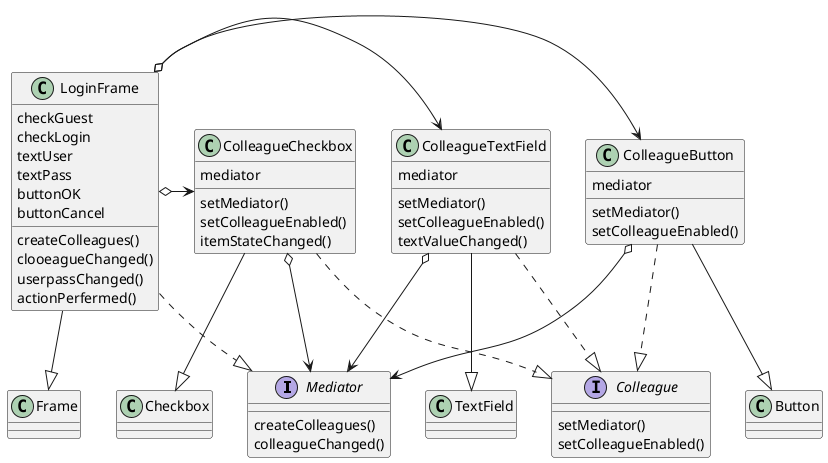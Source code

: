 @startuml

interface Mediator{
createColleagues()
colleagueChanged()
}

interface Colleague{
setMediator()
setColleagueEnabled()
}

class Frame{

}

class LoginFrame{
checkGuest
checkLogin
textUser
textPass
buttonOK
buttonCancel
createColleagues()
clooeagueChanged()
userpassChanged()
actionPerfermed()
}

class ColleagueButton{
mediator
setMediator()
setColleagueEnabled()
}

class Button{

}

class ColleagueTextField{
mediator
setMediator()
setColleagueEnabled()
textValueChanged()
}

class TextField{

}

class ColleagueCheckbox{
mediator
setMediator()
setColleagueEnabled()
itemStateChanged()
}

class Checkbox{

}

LoginFrame --|>Frame
LoginFrame ..|>Mediator
ColleagueButton --|>Button
ColleagueTextField --|>TextField
ColleagueCheckbox --|>Checkbox
ColleagueButton ..|>Colleague
ColleagueTextField ..|>Colleague
ColleagueCheckbox ..|>Colleague
LoginFrame o->ColleagueButton
LoginFrame o->ColleagueTextField
LoginFrame o->ColleagueCheckbox
ColleagueButton o->Mediator
ColleagueTextField o->Mediator
ColleagueCheckbox o->Mediator


@enduml